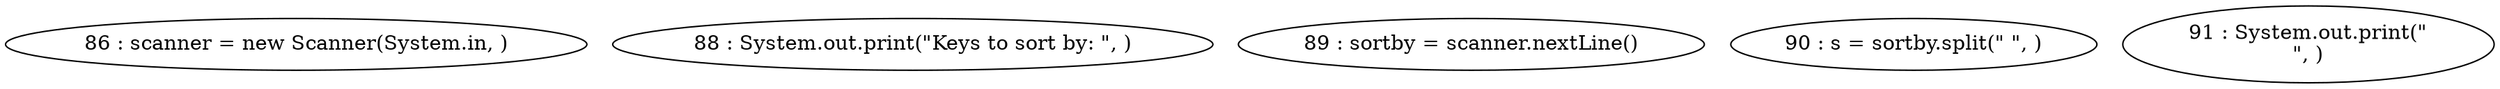 digraph G {
"86 : scanner = new Scanner(System.in, )"
"88 : System.out.print(\"Keys to sort by: \", )"
"89 : sortby = scanner.nextLine()"
"90 : s = sortby.split(\" \", )"
"91 : System.out.print(\"\n\", )"
}